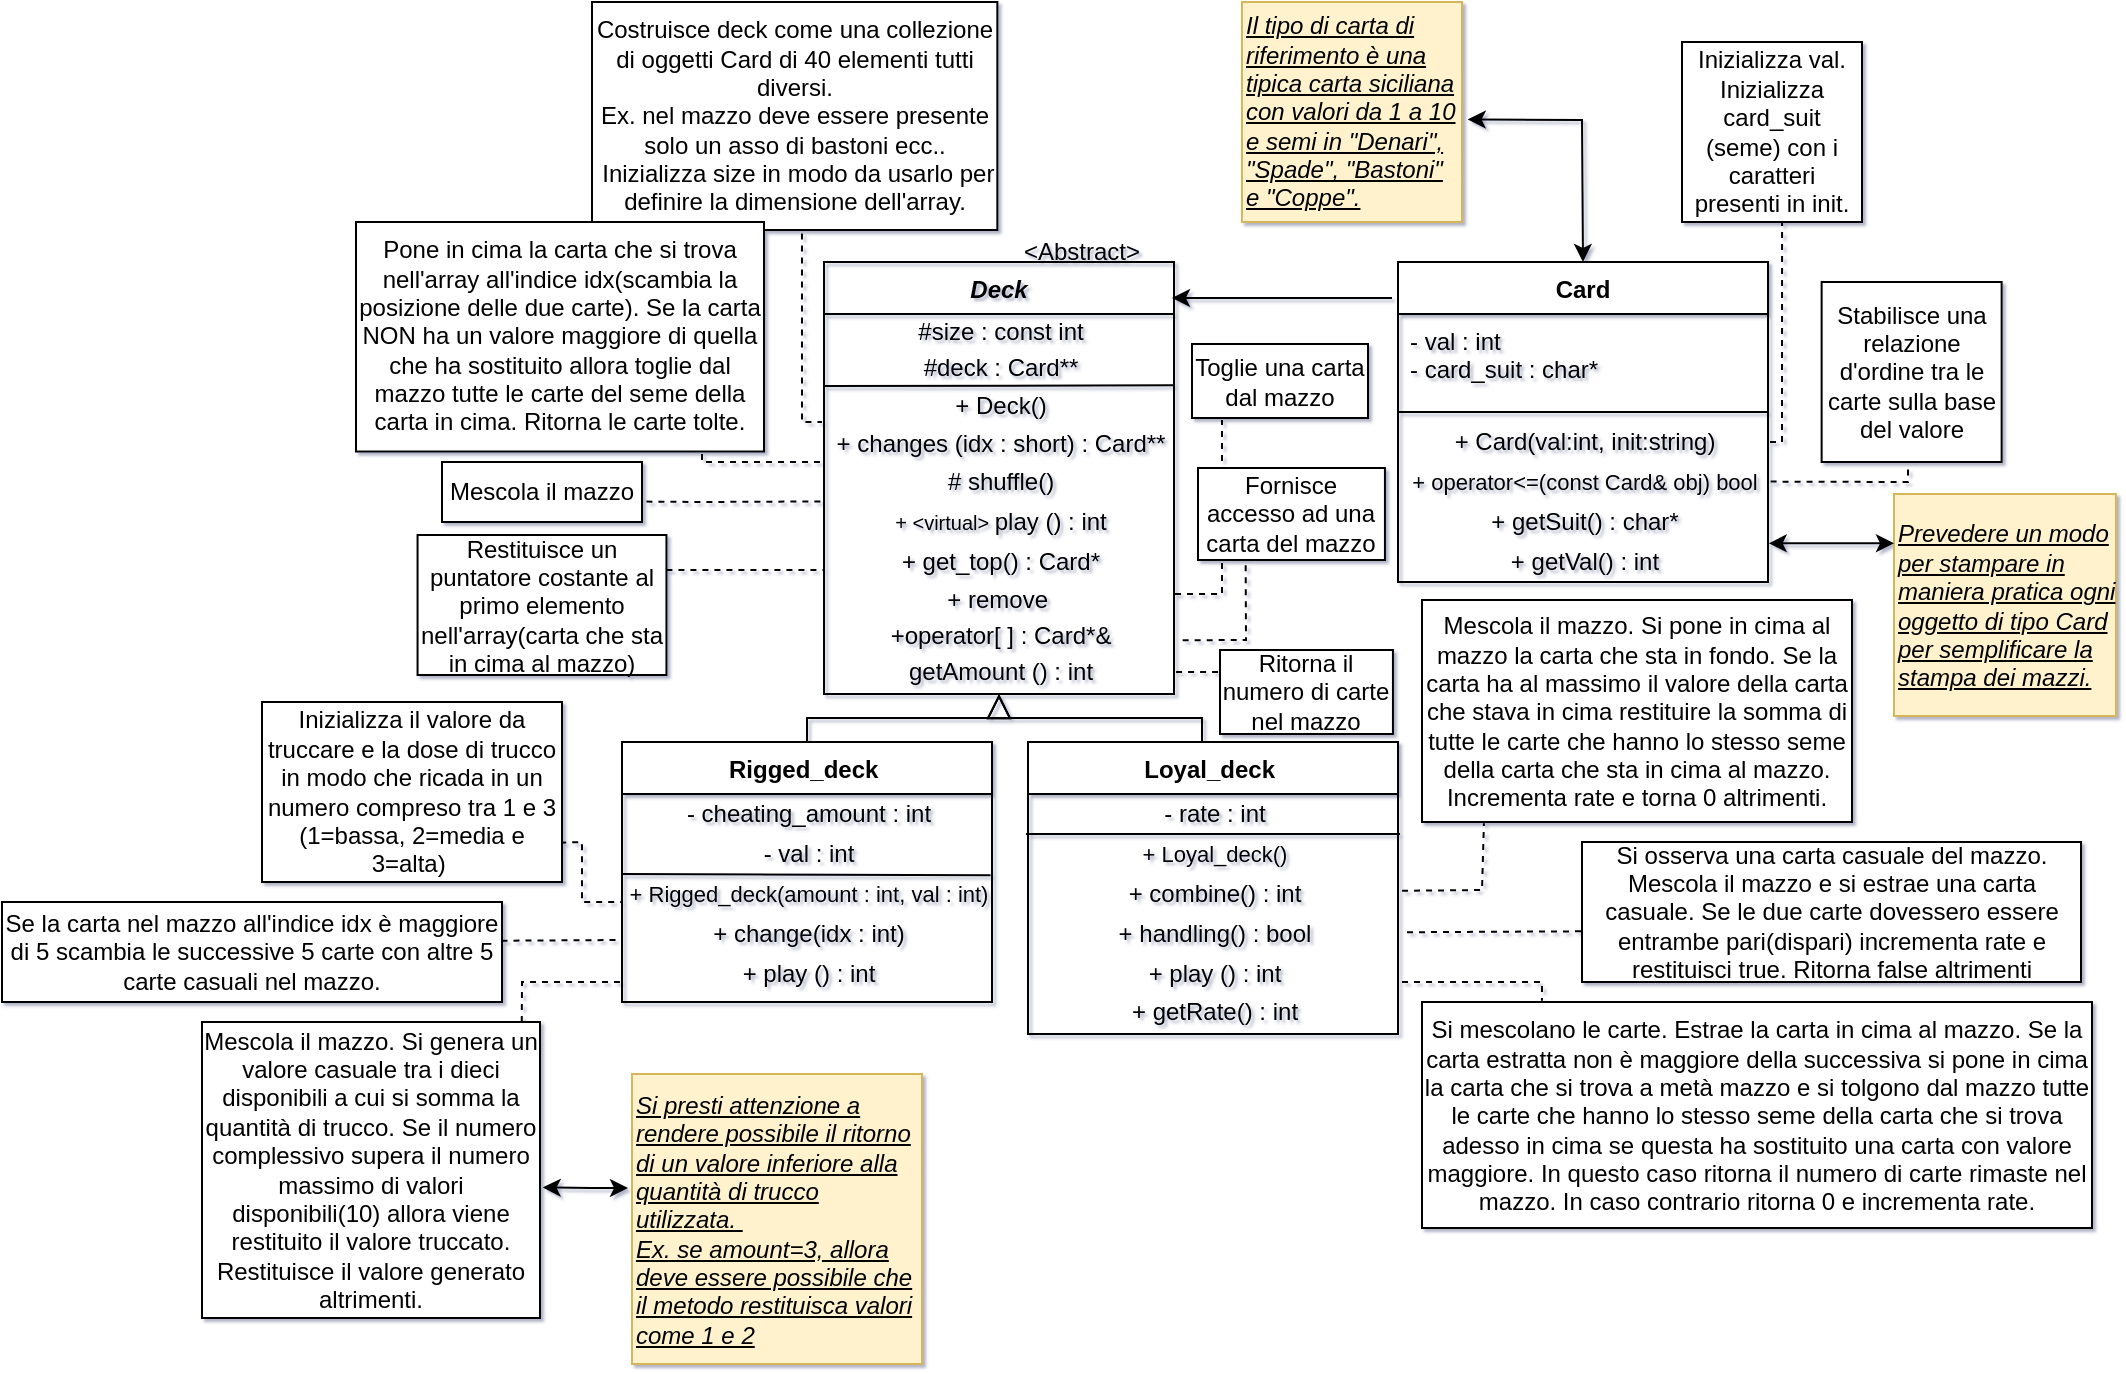 <mxfile version="19.0.3" type="device"><diagram id="C5RBs43oDa-KdzZeNtuy" name="Page-1"><mxGraphModel dx="635" dy="1951" grid="0" gridSize="10" guides="1" tooltips="1" connect="1" arrows="1" fold="1" page="0" pageScale="1" pageWidth="1169" pageHeight="1654" background="none" math="0" shadow="1"><root><mxCell id="WIyWlLk6GJQsqaUBKTNV-0"/><mxCell id="WIyWlLk6GJQsqaUBKTNV-1" parent="WIyWlLk6GJQsqaUBKTNV-0"/><mxCell id="zkfFHV4jXpPFQw0GAbJ--0" value="Deck" style="swimlane;fontStyle=3;align=center;verticalAlign=top;childLayout=stackLayout;horizontal=1;startSize=26;horizontalStack=0;resizeParent=1;resizeLast=0;collapsible=1;marginBottom=0;rounded=0;shadow=0;strokeWidth=1;fillColor=none;" parent="WIyWlLk6GJQsqaUBKTNV-1" vertex="1"><mxGeometry x="476" y="-1460" width="175" height="216" as="geometry"><mxRectangle x="230" y="140" width="160" height="26" as="alternateBounds"/></mxGeometry></mxCell><mxCell id="eyawWgIpJ3xUC5jhZNnF-2" value="#size : const int" style="text;html=1;align=center;verticalAlign=middle;resizable=0;points=[];autosize=1;fillColor=none;rounded=0;" parent="zkfFHV4jXpPFQw0GAbJ--0" vertex="1"><mxGeometry y="26" width="175" height="18" as="geometry"/></mxCell><mxCell id="eyawWgIpJ3xUC5jhZNnF-6" value="#deck : Card**" style="text;html=1;align=center;verticalAlign=middle;resizable=0;points=[];autosize=1;fillColor=none;rounded=0;" parent="zkfFHV4jXpPFQw0GAbJ--0" vertex="1"><mxGeometry y="44" width="175" height="18" as="geometry"/></mxCell><mxCell id="PMT_DuQLZ0vraXcpzwZn-3" value="" style="endArrow=none;html=1;rounded=0;" parent="zkfFHV4jXpPFQw0GAbJ--0" edge="1"><mxGeometry width="50" height="50" relative="1" as="geometry"><mxPoint y="62" as="sourcePoint"/><mxPoint x="175" y="61.67" as="targetPoint"/></mxGeometry></mxCell><mxCell id="3FrZ2PRNK94XWwC5RIwO-0" value="+ Deck()" style="text;html=1;align=center;verticalAlign=middle;resizable=0;points=[];autosize=1;fillColor=none;rounded=0;" parent="zkfFHV4jXpPFQw0GAbJ--0" vertex="1"><mxGeometry y="62" width="175" height="20" as="geometry"/></mxCell><mxCell id="3FrZ2PRNK94XWwC5RIwO-16" value="+ changes (idx : short) : Card**" style="text;html=1;align=center;verticalAlign=middle;resizable=0;points=[];autosize=1;fillColor=none;rounded=0;" parent="zkfFHV4jXpPFQw0GAbJ--0" vertex="1"><mxGeometry y="82" width="175" height="18" as="geometry"/></mxCell><mxCell id="3FrZ2PRNK94XWwC5RIwO-8" value="# shuffle()" style="text;html=1;align=center;verticalAlign=middle;resizable=0;points=[];autosize=1;fillColor=none;rounded=0;" parent="zkfFHV4jXpPFQw0GAbJ--0" vertex="1"><mxGeometry y="100" width="175" height="20" as="geometry"/></mxCell><mxCell id="3FrZ2PRNK94XWwC5RIwO-10" value="&lt;font style=&quot;font-size: 10px;&quot;&gt;+ &amp;lt;virtual&amp;gt;&amp;nbsp;&lt;/font&gt;play () : int" style="text;html=1;align=center;verticalAlign=middle;resizable=0;points=[];autosize=1;fillColor=none;rounded=0;" parent="zkfFHV4jXpPFQw0GAbJ--0" vertex="1"><mxGeometry y="120" width="175" height="20" as="geometry"/></mxCell><mxCell id="3FrZ2PRNK94XWwC5RIwO-9" value="+ get_top() : Card*" style="text;html=1;align=center;verticalAlign=middle;resizable=0;points=[];autosize=1;fillColor=none;rounded=0;" parent="zkfFHV4jXpPFQw0GAbJ--0" vertex="1"><mxGeometry y="140" width="175" height="20" as="geometry"/></mxCell><mxCell id="MIJabQ9pSOo4VbCeQqy8-0" value="+ remove&amp;nbsp;" style="text;html=1;align=center;verticalAlign=middle;resizable=0;points=[];autosize=1;fillColor=none;rounded=0;" parent="zkfFHV4jXpPFQw0GAbJ--0" vertex="1"><mxGeometry y="160" width="175" height="18" as="geometry"/></mxCell><mxCell id="eBiub3Nk5mxqj2uQnnXR-0" value="+operator[ ] : Card*&amp;amp;" style="text;html=1;align=center;verticalAlign=middle;resizable=0;points=[];autosize=1;fillColor=none;rounded=0;" parent="zkfFHV4jXpPFQw0GAbJ--0" vertex="1"><mxGeometry y="178" width="175" height="18" as="geometry"/></mxCell><mxCell id="mNuBHBc8Cso_Y5ik1ido-0" value="getAmount () : int" style="text;html=1;align=center;verticalAlign=middle;resizable=0;points=[];autosize=1;fillColor=none;rounded=0;" vertex="1" parent="zkfFHV4jXpPFQw0GAbJ--0"><mxGeometry y="196" width="175" height="18" as="geometry"/></mxCell><mxCell id="zkfFHV4jXpPFQw0GAbJ--6" value="Rigged_deck " style="swimlane;fontStyle=1;align=center;verticalAlign=top;childLayout=stackLayout;horizontal=1;startSize=26;horizontalStack=0;resizeParent=1;resizeLast=0;collapsible=1;marginBottom=0;rounded=0;shadow=0;strokeWidth=1;" parent="WIyWlLk6GJQsqaUBKTNV-1" vertex="1"><mxGeometry x="375" y="-1220" width="185" height="130" as="geometry"><mxRectangle x="130" y="380" width="160" height="26" as="alternateBounds"/></mxGeometry></mxCell><mxCell id="3FrZ2PRNK94XWwC5RIwO-22" value="- cheating_amount : int" style="text;html=1;align=center;verticalAlign=middle;resizable=0;points=[];autosize=1;strokeColor=none;fillColor=none;rounded=0;" parent="zkfFHV4jXpPFQw0GAbJ--6" vertex="1"><mxGeometry y="26" width="185" height="20" as="geometry"/></mxCell><mxCell id="3FrZ2PRNK94XWwC5RIwO-27" value="- val : int" style="text;html=1;align=center;verticalAlign=middle;resizable=0;points=[];autosize=1;strokeColor=none;fillColor=none;rounded=0;" parent="zkfFHV4jXpPFQw0GAbJ--6" vertex="1"><mxGeometry y="46" width="185" height="20" as="geometry"/></mxCell><mxCell id="IEKVEcuxTe4-gx0fKQA5-18" value="" style="endArrow=none;html=1;rounded=0;fontSize=12;entryX=0.996;entryY=0.033;entryDx=0;entryDy=0;entryPerimeter=0;" parent="zkfFHV4jXpPFQw0GAbJ--6" target="3FrZ2PRNK94XWwC5RIwO-26" edge="1"><mxGeometry width="50" height="50" relative="1" as="geometry"><mxPoint y="66" as="sourcePoint"/><mxPoint x="180" y="66" as="targetPoint"/></mxGeometry></mxCell><mxCell id="3FrZ2PRNK94XWwC5RIwO-26" value="&lt;font style=&quot;font-size: 11px;&quot;&gt;+ Rigged_deck(amount : int, val : int)&lt;/font&gt;" style="text;html=1;align=center;verticalAlign=middle;resizable=0;points=[];autosize=1;strokeColor=none;fillColor=none;rounded=0;" parent="zkfFHV4jXpPFQw0GAbJ--6" vertex="1"><mxGeometry y="66" width="185" height="20" as="geometry"/></mxCell><mxCell id="3FrZ2PRNK94XWwC5RIwO-37" value="+ change(idx : int)" style="text;html=1;align=center;verticalAlign=middle;resizable=0;points=[];autosize=1;strokeColor=none;fillColor=none;rounded=0;" parent="zkfFHV4jXpPFQw0GAbJ--6" vertex="1"><mxGeometry y="86" width="185" height="20" as="geometry"/></mxCell><mxCell id="3FrZ2PRNK94XWwC5RIwO-38" value="+ play () : int" style="text;html=1;align=center;verticalAlign=middle;resizable=0;points=[];autosize=1;strokeColor=none;fillColor=none;rounded=0;" parent="zkfFHV4jXpPFQw0GAbJ--6" vertex="1"><mxGeometry y="106" width="185" height="20" as="geometry"/></mxCell><mxCell id="zkfFHV4jXpPFQw0GAbJ--12" value="" style="endArrow=block;endSize=10;endFill=0;shadow=0;strokeWidth=1;rounded=0;edgeStyle=elbowEdgeStyle;elbow=vertical;" parent="WIyWlLk6GJQsqaUBKTNV-1" source="zkfFHV4jXpPFQw0GAbJ--6" target="zkfFHV4jXpPFQw0GAbJ--0" edge="1"><mxGeometry width="160" relative="1" as="geometry"><mxPoint x="455" y="-1377" as="sourcePoint"/><mxPoint x="455" y="-1377" as="targetPoint"/></mxGeometry></mxCell><mxCell id="IEKVEcuxTe4-gx0fKQA5-7" style="edgeStyle=orthogonalEdgeStyle;rounded=0;orthogonalLoop=1;jettySize=auto;html=1;exitX=1;exitY=1;exitDx=0;exitDy=0;fontSize=12;" parent="WIyWlLk6GJQsqaUBKTNV-1" edge="1"><mxGeometry relative="1" as="geometry"><mxPoint x="745.048" y="-1099.857" as="targetPoint"/><mxPoint x="745" y="-1100" as="sourcePoint"/></mxGeometry></mxCell><mxCell id="zkfFHV4jXpPFQw0GAbJ--16" value="" style="endArrow=block;endSize=10;endFill=0;shadow=0;strokeWidth=1;rounded=0;edgeStyle=elbowEdgeStyle;elbow=vertical;" parent="WIyWlLk6GJQsqaUBKTNV-1" target="zkfFHV4jXpPFQw0GAbJ--0" edge="1"><mxGeometry width="160" relative="1" as="geometry"><mxPoint x="665" y="-1220" as="sourcePoint"/><mxPoint x="565" y="-1309" as="targetPoint"/></mxGeometry></mxCell><mxCell id="zkfFHV4jXpPFQw0GAbJ--17" value="Card" style="swimlane;fontStyle=1;align=center;verticalAlign=top;childLayout=stackLayout;horizontal=1;startSize=26;horizontalStack=0;resizeParent=1;resizeLast=0;collapsible=1;marginBottom=0;rounded=0;shadow=0;strokeWidth=1;" parent="WIyWlLk6GJQsqaUBKTNV-1" vertex="1"><mxGeometry x="763" y="-1460" width="185" height="160" as="geometry"><mxRectangle x="550" y="140" width="160" height="26" as="alternateBounds"/></mxGeometry></mxCell><mxCell id="zkfFHV4jXpPFQw0GAbJ--18" value="- val : int&#10;- card_suit : char*" style="text;align=left;verticalAlign=top;spacingLeft=4;spacingRight=4;overflow=hidden;rotatable=0;points=[[0,0.5],[1,0.5]];portConstraint=eastwest;rounded=0;" parent="zkfFHV4jXpPFQw0GAbJ--17" vertex="1"><mxGeometry y="26" width="185" height="44" as="geometry"/></mxCell><mxCell id="zkfFHV4jXpPFQw0GAbJ--23" value="" style="line;html=1;strokeWidth=1;align=left;verticalAlign=middle;spacingTop=-1;spacingLeft=3;spacingRight=3;rotatable=0;labelPosition=right;points=[];portConstraint=eastwest;rounded=0;" parent="zkfFHV4jXpPFQw0GAbJ--17" vertex="1"><mxGeometry y="70" width="185" height="10" as="geometry"/></mxCell><mxCell id="KTWqHYUHQlhUcs9uepsn-0" value="+ Card(val:int, init:string)" style="text;html=1;align=center;verticalAlign=middle;resizable=0;points=[];autosize=1;strokeColor=none;fillColor=none;rounded=0;" parent="zkfFHV4jXpPFQw0GAbJ--17" vertex="1"><mxGeometry y="80" width="185" height="20" as="geometry"/></mxCell><mxCell id="KTWqHYUHQlhUcs9uepsn-10" value="&lt;font style=&quot;font-size: 11px;&quot;&gt;+ operator&amp;lt;=(const Card&amp;amp; obj) bool&lt;/font&gt;" style="text;html=1;align=center;verticalAlign=middle;resizable=0;points=[];autosize=1;strokeColor=none;fillColor=none;rounded=0;" parent="zkfFHV4jXpPFQw0GAbJ--17" vertex="1"><mxGeometry y="100" width="185" height="20" as="geometry"/></mxCell><mxCell id="KTWqHYUHQlhUcs9uepsn-11" value="+ getSuit() : char*" style="text;html=1;align=center;verticalAlign=middle;resizable=0;points=[];autosize=1;strokeColor=none;fillColor=none;rounded=0;" parent="zkfFHV4jXpPFQw0GAbJ--17" vertex="1"><mxGeometry y="120" width="185" height="20" as="geometry"/></mxCell><mxCell id="eyawWgIpJ3xUC5jhZNnF-1" value="&lt;font style=&quot;font-size: 12px;&quot;&gt;+ getVal() : int&lt;/font&gt;" style="text;html=1;align=center;verticalAlign=middle;resizable=0;points=[];autosize=1;strokeColor=none;fillColor=none;rounded=0;" parent="zkfFHV4jXpPFQw0GAbJ--17" vertex="1"><mxGeometry y="140" width="185" height="20" as="geometry"/></mxCell><mxCell id="KTWqHYUHQlhUcs9uepsn-1" value="Inizializza val.&lt;br&gt;Inizializza card_suit (seme) con i caratteri presenti in init." style="whiteSpace=wrap;html=1;aspect=fixed;rounded=0;" parent="WIyWlLk6GJQsqaUBKTNV-1" vertex="1"><mxGeometry x="905" y="-1570" width="90" height="90" as="geometry"/></mxCell><mxCell id="KTWqHYUHQlhUcs9uepsn-3" value="" style="endArrow=none;dashed=1;html=1;rounded=0;entryX=0.556;entryY=1;entryDx=0;entryDy=0;entryPerimeter=0;" parent="WIyWlLk6GJQsqaUBKTNV-1" target="KTWqHYUHQlhUcs9uepsn-1" edge="1"><mxGeometry width="50" height="50" relative="1" as="geometry"><mxPoint x="949" y="-1370" as="sourcePoint"/><mxPoint x="955" y="-1400" as="targetPoint"/><Array as="points"><mxPoint x="955" y="-1370"/></Array></mxGeometry></mxCell><mxCell id="KTWqHYUHQlhUcs9uepsn-12" value="Stabilisce una relazione d'ordine tra le carte sulla base del valore" style="whiteSpace=wrap;html=1;aspect=fixed;rounded=0;" parent="WIyWlLk6GJQsqaUBKTNV-1" vertex="1"><mxGeometry x="974.82" y="-1450" width="90" height="90" as="geometry"/></mxCell><mxCell id="KTWqHYUHQlhUcs9uepsn-13" value="" style="endArrow=none;dashed=1;html=1;rounded=0;exitX=1.007;exitY=0.49;exitDx=0;exitDy=0;exitPerimeter=0;entryX=0.48;entryY=1.026;entryDx=0;entryDy=0;entryPerimeter=0;" parent="WIyWlLk6GJQsqaUBKTNV-1" source="KTWqHYUHQlhUcs9uepsn-10" target="KTWqHYUHQlhUcs9uepsn-12" edge="1"><mxGeometry width="50" height="50" relative="1" as="geometry"><mxPoint x="941.999" y="-1210.2" as="sourcePoint"/><mxPoint x="1014.82" y="-1230" as="targetPoint"/><Array as="points"><mxPoint x="1018" y="-1350"/></Array></mxGeometry></mxCell><mxCell id="eyawWgIpJ3xUC5jhZNnF-4" value="" style="endArrow=classic;html=1;rounded=0;" parent="WIyWlLk6GJQsqaUBKTNV-1" edge="1"><mxGeometry width="50" height="50" relative="1" as="geometry"><mxPoint x="760" y="-1442" as="sourcePoint"/><mxPoint x="650" y="-1442" as="targetPoint"/><Array as="points"/></mxGeometry></mxCell><mxCell id="eyawWgIpJ3xUC5jhZNnF-5" value="&amp;lt;Abstract&amp;gt;" style="text;html=1;strokeColor=none;fillColor=none;align=center;verticalAlign=middle;whiteSpace=wrap;rounded=0;" parent="WIyWlLk6GJQsqaUBKTNV-1" vertex="1"><mxGeometry x="575" y="-1480" width="60" height="30" as="geometry"/></mxCell><mxCell id="3FrZ2PRNK94XWwC5RIwO-1" value="" style="endArrow=none;dashed=1;html=1;rounded=0;exitX=0.518;exitY=1.015;exitDx=0;exitDy=0;exitPerimeter=0;" parent="WIyWlLk6GJQsqaUBKTNV-1" source="3FrZ2PRNK94XWwC5RIwO-2" edge="1"><mxGeometry width="50" height="50" relative="1" as="geometry"><mxPoint x="435" y="-1420" as="sourcePoint"/><mxPoint x="475" y="-1380" as="targetPoint"/><Array as="points"><mxPoint x="465" y="-1380"/></Array></mxGeometry></mxCell><mxCell id="3FrZ2PRNK94XWwC5RIwO-2" value="Costruisce deck come una collezione di oggetti Card di 40 elementi tutti diversi.&lt;br&gt;Ex. nel mazzo deve essere presente solo un asso di bastoni ecc..&lt;br&gt;&amp;nbsp;Inizializza size in modo da usarlo per definire la dimensione dell'array." style="whiteSpace=wrap;html=1;aspect=fixed;rounded=0;" parent="WIyWlLk6GJQsqaUBKTNV-1" vertex="1"><mxGeometry x="360" y="-1590" width="202.67" height="114.01" as="geometry"/></mxCell><mxCell id="3FrZ2PRNK94XWwC5RIwO-4" value="&lt;div style=&quot;&quot;&gt;&lt;u style=&quot;background-color: initial;&quot;&gt;&lt;i&gt;Il tipo di carta di riferimento è una tipica carta siciliana con valori da 1 a 10 e semi in &quot;Denari&quot;, &quot;Spade&quot;, &quot;Bastoni&quot; e &quot;Coppe&quot;.&lt;/i&gt;&lt;/u&gt;&lt;/div&gt;" style="whiteSpace=wrap;html=1;aspect=fixed;align=left;rounded=0;fillColor=#fff2cc;strokeColor=#d6b656;" parent="WIyWlLk6GJQsqaUBKTNV-1" vertex="1"><mxGeometry x="685" y="-1590" width="110" height="110" as="geometry"/></mxCell><mxCell id="3FrZ2PRNK94XWwC5RIwO-6" value="" style="endArrow=classic;startArrow=classic;html=1;rounded=0;exitX=0.5;exitY=0;exitDx=0;exitDy=0;entryX=1.026;entryY=0.534;entryDx=0;entryDy=0;entryPerimeter=0;" parent="WIyWlLk6GJQsqaUBKTNV-1" source="zkfFHV4jXpPFQw0GAbJ--17" target="3FrZ2PRNK94XWwC5RIwO-4" edge="1"><mxGeometry width="50" height="50" relative="1" as="geometry"><mxPoint x="855" y="-1480" as="sourcePoint"/><mxPoint x="905" y="-1530" as="targetPoint"/><Array as="points"><mxPoint x="855" y="-1531"/></Array></mxGeometry></mxCell><mxCell id="3FrZ2PRNK94XWwC5RIwO-11" value="" style="endArrow=none;dashed=1;html=1;rounded=0;entryX=0;entryY=0.7;entryDx=0;entryDy=0;entryPerimeter=0;" parent="WIyWlLk6GJQsqaUBKTNV-1" edge="1"><mxGeometry width="50" height="50" relative="1" as="geometry"><mxPoint x="415" y="-1370" as="sourcePoint"/><mxPoint x="475" y="-1360" as="targetPoint"/><Array as="points"><mxPoint x="415" y="-1360"/></Array></mxGeometry></mxCell><mxCell id="3FrZ2PRNK94XWwC5RIwO-12" value="Pone in cima la carta che si trova nell'array all'indice idx(scambia la posizione delle due carte). Se la carta NON ha un valore maggiore di quella che ha sostituito allora toglie dal mazzo tutte le carte del seme della carta in cima. Ritorna le carte tolte." style="whiteSpace=wrap;html=1;aspect=fixed;rounded=0;" parent="WIyWlLk6GJQsqaUBKTNV-1" vertex="1"><mxGeometry x="242" y="-1480" width="204" height="114.76" as="geometry"/></mxCell><mxCell id="3FrZ2PRNK94XWwC5RIwO-14" value="Mescola il mazzo" style="rounded=0;whiteSpace=wrap;html=1;" parent="WIyWlLk6GJQsqaUBKTNV-1" vertex="1"><mxGeometry x="285" y="-1360" width="100" height="30" as="geometry"/></mxCell><mxCell id="3FrZ2PRNK94XWwC5RIwO-15" value="" style="endArrow=none;dashed=1;html=1;rounded=0;exitX=1.022;exitY=0.66;exitDx=0;exitDy=0;exitPerimeter=0;entryX=-0.002;entryY=0.986;entryDx=0;entryDy=0;entryPerimeter=0;" parent="WIyWlLk6GJQsqaUBKTNV-1" source="3FrZ2PRNK94XWwC5RIwO-14" target="3FrZ2PRNK94XWwC5RIwO-8" edge="1"><mxGeometry width="50" height="50" relative="1" as="geometry"><mxPoint x="415" y="-1350" as="sourcePoint"/><mxPoint x="475" y="-1341" as="targetPoint"/><Array as="points"><mxPoint x="415" y="-1340"/></Array></mxGeometry></mxCell><mxCell id="3FrZ2PRNK94XWwC5RIwO-18" value="Restituisce un puntatore costante al primo elemento nell'array(carta che sta in cima al mazzo)" style="whiteSpace=wrap;html=1;aspect=fixed;rounded=0;" parent="WIyWlLk6GJQsqaUBKTNV-1" vertex="1"><mxGeometry x="272.78" y="-1323.5" width="124.44" height="70" as="geometry"/></mxCell><mxCell id="3FrZ2PRNK94XWwC5RIwO-19" value="" style="endArrow=none;dashed=1;html=1;rounded=0;exitX=1;exitY=0.25;exitDx=0;exitDy=0;" parent="WIyWlLk6GJQsqaUBKTNV-1" source="3FrZ2PRNK94XWwC5RIwO-18" edge="1"><mxGeometry width="50" height="50" relative="1" as="geometry"><mxPoint x="405" y="-1300" as="sourcePoint"/><mxPoint x="476" y="-1306" as="targetPoint"/><Array as="points"/></mxGeometry></mxCell><mxCell id="3FrZ2PRNK94XWwC5RIwO-31" value="" style="endArrow=none;dashed=1;html=1;rounded=0;entryX=0;entryY=0.7;entryDx=0;entryDy=0;entryPerimeter=0;exitX=0.994;exitY=0.782;exitDx=0;exitDy=0;exitPerimeter=0;" parent="WIyWlLk6GJQsqaUBKTNV-1" source="3FrZ2PRNK94XWwC5RIwO-34" target="3FrZ2PRNK94XWwC5RIwO-26" edge="1"><mxGeometry width="50" height="50" relative="1" as="geometry"><mxPoint x="252.503" y="-1231.18" as="sourcePoint"/><mxPoint x="399.44" y="-1220" as="targetPoint"/><Array as="points"><mxPoint x="355" y="-1170"/><mxPoint x="355" y="-1140"/></Array></mxGeometry></mxCell><mxCell id="3FrZ2PRNK94XWwC5RIwO-34" value="Inizializza il valore da truccare e la dose di trucco in modo che ricada in un numero compreso tra 1 e 3 (1=bassa, 2=media e 3=alta)&amp;nbsp;" style="rounded=0;whiteSpace=wrap;html=1;" parent="WIyWlLk6GJQsqaUBKTNV-1" vertex="1"><mxGeometry x="195" y="-1240" width="150" height="90" as="geometry"/></mxCell><mxCell id="IEKVEcuxTe4-gx0fKQA5-0" value="Mescola il mazzo. Si genera un valore casuale tra i dieci disponibili a cui si somma la quantità di trucco. Se il numero complessivo supera il numero massimo di valori disponibili(10) allora viene restituito il valore truccato. Restituisce il valore generato altrimenti." style="rounded=0;whiteSpace=wrap;html=1;" parent="WIyWlLk6GJQsqaUBKTNV-1" vertex="1"><mxGeometry x="165" y="-1080" width="169" height="148" as="geometry"/></mxCell><mxCell id="IEKVEcuxTe4-gx0fKQA5-1" value="" style="endArrow=none;dashed=1;html=1;rounded=0;fontSize=11;exitX=0.946;exitY=0;exitDx=0;exitDy=0;exitPerimeter=0;entryX=0;entryY=0.7;entryDx=0;entryDy=0;entryPerimeter=0;" parent="WIyWlLk6GJQsqaUBKTNV-1" source="IEKVEcuxTe4-gx0fKQA5-0" target="3FrZ2PRNK94XWwC5RIwO-38" edge="1"><mxGeometry width="50" height="50" relative="1" as="geometry"><mxPoint x="405" y="-1140" as="sourcePoint"/><mxPoint x="455" y="-1190" as="targetPoint"/><Array as="points"><mxPoint x="325" y="-1100"/></Array></mxGeometry></mxCell><mxCell id="IEKVEcuxTe4-gx0fKQA5-2" value="Si mescolano le carte. Estrae la carta in cima al mazzo. Se la carta estratta non è maggiore della successiva si pone in cima la carta che si trova a metà mazzo e si tolgono dal mazzo tutte le carte che hanno lo stesso seme della carta che si trova adesso in cima se questa ha sostituito una carta con valore maggiore. In questo caso ritorna il numero di carte rimaste nel mazzo. In caso contrario ritorna 0 e incrementa rate." style="rounded=0;whiteSpace=wrap;html=1;" parent="WIyWlLk6GJQsqaUBKTNV-1" vertex="1"><mxGeometry x="775" y="-1090" width="335" height="113" as="geometry"/></mxCell><mxCell id="IEKVEcuxTe4-gx0fKQA5-5" value="Se la carta nel mazzo all'indice idx è maggiore di 5 scambia le successive 5 carte con altre 5 carte casuali nel mazzo." style="rounded=0;whiteSpace=wrap;html=1;" parent="WIyWlLk6GJQsqaUBKTNV-1" vertex="1"><mxGeometry x="65" y="-1140" width="250" height="50" as="geometry"/></mxCell><mxCell id="IEKVEcuxTe4-gx0fKQA5-6" value="" style="endArrow=none;dashed=1;html=1;rounded=0;fontSize=11;exitX=0.999;exitY=0.387;exitDx=0;exitDy=0;exitPerimeter=0;" parent="WIyWlLk6GJQsqaUBKTNV-1" source="IEKVEcuxTe4-gx0fKQA5-5" edge="1"><mxGeometry width="50" height="50" relative="1" as="geometry"><mxPoint x="255" y="-1140" as="sourcePoint"/><mxPoint x="374" y="-1121" as="targetPoint"/></mxGeometry></mxCell><mxCell id="IEKVEcuxTe4-gx0fKQA5-9" value="Loyal_deck " style="swimlane;fontStyle=1;align=center;verticalAlign=top;childLayout=stackLayout;horizontal=1;startSize=26;horizontalStack=0;resizeParent=1;resizeLast=0;collapsible=1;marginBottom=0;rounded=0;shadow=0;strokeWidth=1;" parent="WIyWlLk6GJQsqaUBKTNV-1" vertex="1"><mxGeometry x="578" y="-1220" width="185" height="146" as="geometry"><mxRectangle x="130" y="380" width="160" height="26" as="alternateBounds"/></mxGeometry></mxCell><mxCell id="IEKVEcuxTe4-gx0fKQA5-10" value="- rate : int" style="text;html=1;align=center;verticalAlign=middle;resizable=0;points=[];autosize=1;strokeColor=none;fillColor=none;rounded=0;" parent="IEKVEcuxTe4-gx0fKQA5-9" vertex="1"><mxGeometry y="26" width="185" height="20" as="geometry"/></mxCell><mxCell id="IEKVEcuxTe4-gx0fKQA5-19" value="" style="endArrow=none;html=1;rounded=0;fontSize=12;" parent="IEKVEcuxTe4-gx0fKQA5-9" edge="1"><mxGeometry width="50" height="50" relative="1" as="geometry"><mxPoint x="-1" y="46" as="sourcePoint"/><mxPoint x="186" y="46" as="targetPoint"/></mxGeometry></mxCell><mxCell id="IEKVEcuxTe4-gx0fKQA5-12" value="&lt;font style=&quot;font-size: 11px;&quot;&gt;+ Loyal_deck()&lt;/font&gt;" style="text;html=1;align=center;verticalAlign=middle;resizable=0;points=[];autosize=1;strokeColor=none;fillColor=none;rounded=0;" parent="IEKVEcuxTe4-gx0fKQA5-9" vertex="1"><mxGeometry y="46" width="185" height="20" as="geometry"/></mxCell><mxCell id="IEKVEcuxTe4-gx0fKQA5-13" value="+ combine() : int" style="text;html=1;align=center;verticalAlign=middle;resizable=0;points=[];autosize=1;strokeColor=none;fillColor=none;rounded=0;" parent="IEKVEcuxTe4-gx0fKQA5-9" vertex="1"><mxGeometry y="66" width="185" height="20" as="geometry"/></mxCell><mxCell id="IEKVEcuxTe4-gx0fKQA5-15" value="+ handling() : bool" style="text;html=1;align=center;verticalAlign=middle;resizable=0;points=[];autosize=1;strokeColor=none;fillColor=none;rounded=0;" parent="IEKVEcuxTe4-gx0fKQA5-9" vertex="1"><mxGeometry y="86" width="185" height="20" as="geometry"/></mxCell><mxCell id="IEKVEcuxTe4-gx0fKQA5-14" value="+ play () : int" style="text;html=1;align=center;verticalAlign=middle;resizable=0;points=[];autosize=1;strokeColor=none;fillColor=none;rounded=0;" parent="IEKVEcuxTe4-gx0fKQA5-9" vertex="1"><mxGeometry y="106" width="185" height="20" as="geometry"/></mxCell><mxCell id="IEKVEcuxTe4-gx0fKQA5-21" value="+ getRate() : int" style="text;html=1;align=center;verticalAlign=middle;resizable=0;points=[];autosize=1;strokeColor=none;fillColor=none;rounded=0;" parent="IEKVEcuxTe4-gx0fKQA5-9" vertex="1"><mxGeometry y="126" width="185" height="18" as="geometry"/></mxCell><mxCell id="IEKVEcuxTe4-gx0fKQA5-20" value="" style="endArrow=none;dashed=1;html=1;rounded=0;fontSize=12;entryX=0.179;entryY=-0.006;entryDx=0;entryDy=0;entryPerimeter=0;" parent="WIyWlLk6GJQsqaUBKTNV-1" target="IEKVEcuxTe4-gx0fKQA5-2" edge="1"><mxGeometry width="50" height="50" relative="1" as="geometry"><mxPoint x="765" y="-1100" as="sourcePoint"/><mxPoint x="833.34" y="-1085.66" as="targetPoint"/><Array as="points"><mxPoint x="835" y="-1100"/></Array></mxGeometry></mxCell><mxCell id="IEKVEcuxTe4-gx0fKQA5-22" value="Mescola il mazzo. Si pone in cima al mazzo la carta che sta in fondo. Se la carta ha al massimo il valore della carta che stava in cima restituire la somma di tutte le carte che hanno lo stesso seme della carta che sta in cima al mazzo. Incrementa rate e torna&amp;nbsp;0 altrimenti." style="rounded=0;whiteSpace=wrap;html=1;" parent="WIyWlLk6GJQsqaUBKTNV-1" vertex="1"><mxGeometry x="775" y="-1291" width="215" height="111" as="geometry"/></mxCell><mxCell id="IEKVEcuxTe4-gx0fKQA5-23" value="" style="endArrow=none;dashed=1;html=1;rounded=0;fontSize=12;exitX=1.011;exitY=0.42;exitDx=0;exitDy=0;exitPerimeter=0;entryX=0.144;entryY=1.006;entryDx=0;entryDy=0;entryPerimeter=0;" parent="WIyWlLk6GJQsqaUBKTNV-1" source="IEKVEcuxTe4-gx0fKQA5-13" target="IEKVEcuxTe4-gx0fKQA5-22" edge="1"><mxGeometry width="50" height="50" relative="1" as="geometry"><mxPoint x="775" y="-1220" as="sourcePoint"/><mxPoint x="825" y="-1270" as="targetPoint"/><Array as="points"><mxPoint x="805" y="-1146"/></Array></mxGeometry></mxCell><mxCell id="IEKVEcuxTe4-gx0fKQA5-25" value="Si osserva una carta casuale del mazzo. Mescola il mazzo e si estrae una carta casuale. Se le due carte dovessero essere entrambe pari(dispari) incrementa rate e restituisci true. Ritorna false altrimenti" style="rounded=0;whiteSpace=wrap;html=1;fontSize=12;" parent="WIyWlLk6GJQsqaUBKTNV-1" vertex="1"><mxGeometry x="855" y="-1170" width="249.5" height="70" as="geometry"/></mxCell><mxCell id="IEKVEcuxTe4-gx0fKQA5-26" value="" style="endArrow=none;dashed=1;html=1;rounded=0;fontSize=12;exitX=-0.002;exitY=0.638;exitDx=0;exitDy=0;exitPerimeter=0;entryX=1.011;entryY=0.46;entryDx=0;entryDy=0;entryPerimeter=0;" parent="WIyWlLk6GJQsqaUBKTNV-1" source="IEKVEcuxTe4-gx0fKQA5-25" target="IEKVEcuxTe4-gx0fKQA5-15" edge="1"><mxGeometry width="50" height="50" relative="1" as="geometry"><mxPoint x="715" y="-1070" as="sourcePoint"/><mxPoint x="805" y="-1140" as="targetPoint"/><Array as="points"><mxPoint x="785" y="-1125"/></Array></mxGeometry></mxCell><mxCell id="PMT_DuQLZ0vraXcpzwZn-1" value="&lt;div style=&quot;&quot;&gt;&lt;u style=&quot;background-color: initial;&quot;&gt;&lt;i&gt;Si presti attenzione a rendere possibile il ritorno di un valore inferiore alla quantità di trucco utilizzata.&amp;nbsp;&lt;/i&gt;&lt;/u&gt;&lt;/div&gt;&lt;div style=&quot;&quot;&gt;&lt;u style=&quot;background-color: initial;&quot;&gt;&lt;i&gt;Ex. se amount=3, allora deve essere possibile che il metodo restituisca valori come 1 e 2&lt;/i&gt;&lt;/u&gt;&lt;/div&gt;" style="whiteSpace=wrap;html=1;aspect=fixed;align=left;rounded=0;fillColor=#fff2cc;strokeColor=#d6b656;" parent="WIyWlLk6GJQsqaUBKTNV-1" vertex="1"><mxGeometry x="380" y="-1054" width="145" height="145" as="geometry"/></mxCell><mxCell id="PMT_DuQLZ0vraXcpzwZn-2" value="" style="endArrow=classic;startArrow=classic;html=1;rounded=0;exitX=1.008;exitY=0.559;exitDx=0;exitDy=0;exitPerimeter=0;" parent="WIyWlLk6GJQsqaUBKTNV-1" source="IEKVEcuxTe4-gx0fKQA5-0" edge="1"><mxGeometry width="50" height="50" relative="1" as="geometry"><mxPoint x="548.5" y="-944" as="sourcePoint"/><mxPoint x="378" y="-997" as="targetPoint"/><Array as="points"><mxPoint x="360" y="-997"/></Array></mxGeometry></mxCell><mxCell id="5eayaUIJh9jTOYojGSfZ-0" value="&lt;div style=&quot;&quot;&gt;&lt;u style=&quot;background-color: initial;&quot;&gt;&lt;i&gt;Prevedere un modo per stampare in maniera pratica ogni oggetto di tipo Card per semplificare la stampa dei mazzi.&lt;/i&gt;&lt;/u&gt;&lt;/div&gt;" style="whiteSpace=wrap;html=1;aspect=fixed;align=left;rounded=0;fillColor=#fff2cc;strokeColor=#d6b656;" parent="WIyWlLk6GJQsqaUBKTNV-1" vertex="1"><mxGeometry x="1011" y="-1344" width="111" height="111" as="geometry"/></mxCell><mxCell id="5eayaUIJh9jTOYojGSfZ-1" value="" style="endArrow=classic;startArrow=classic;html=1;rounded=0;exitX=1.002;exitY=0.033;exitDx=0;exitDy=0;exitPerimeter=0;entryX=0;entryY=0.222;entryDx=0;entryDy=0;entryPerimeter=0;" parent="WIyWlLk6GJQsqaUBKTNV-1" source="eyawWgIpJ3xUC5jhZNnF-1" target="5eayaUIJh9jTOYojGSfZ-0" edge="1"><mxGeometry width="50" height="50" relative="1" as="geometry"><mxPoint x="943" y="-1191" as="sourcePoint"/><mxPoint x="1010" y="-1321" as="targetPoint"/></mxGeometry></mxCell><mxCell id="MIJabQ9pSOo4VbCeQqy8-1" value="Toglie una carta dal mazzo" style="rounded=0;whiteSpace=wrap;html=1;" parent="WIyWlLk6GJQsqaUBKTNV-1" vertex="1"><mxGeometry x="660" y="-1419" width="88" height="37" as="geometry"/></mxCell><mxCell id="MIJabQ9pSOo4VbCeQqy8-2" value="" style="endArrow=none;dashed=1;html=1;rounded=0;exitX=1.003;exitY=0.333;exitDx=0;exitDy=0;exitPerimeter=0;" parent="WIyWlLk6GJQsqaUBKTNV-1" source="MIJabQ9pSOo4VbCeQqy8-0" edge="1"><mxGeometry width="50" height="50" relative="1" as="geometry"><mxPoint x="637" y="-1347" as="sourcePoint"/><mxPoint x="675" y="-1381" as="targetPoint"/><Array as="points"><mxPoint x="675" y="-1294"/></Array></mxGeometry></mxCell><mxCell id="eBiub3Nk5mxqj2uQnnXR-1" value="Fornisce accesso ad una carta del mazzo" style="rounded=0;whiteSpace=wrap;html=1;" parent="WIyWlLk6GJQsqaUBKTNV-1" vertex="1"><mxGeometry x="663" y="-1357" width="93.47" height="46" as="geometry"/></mxCell><mxCell id="eBiub3Nk5mxqj2uQnnXR-3" value="" style="endArrow=none;dashed=1;html=1;rounded=0;entryX=1.014;entryY=0.619;entryDx=0;entryDy=0;entryPerimeter=0;exitX=0.255;exitY=1.058;exitDx=0;exitDy=0;exitPerimeter=0;" parent="WIyWlLk6GJQsqaUBKTNV-1" target="eBiub3Nk5mxqj2uQnnXR-0" edge="1" source="eBiub3Nk5mxqj2uQnnXR-1"><mxGeometry width="50" height="50" relative="1" as="geometry"><mxPoint x="668" y="-1271" as="sourcePoint"/><mxPoint x="617" y="-1289" as="targetPoint"/><Array as="points"><mxPoint x="687" y="-1271"/></Array></mxGeometry></mxCell><mxCell id="mNuBHBc8Cso_Y5ik1ido-2" value="Ritorna il numero di carte nel mazzo" style="rounded=0;whiteSpace=wrap;html=1;" vertex="1" parent="WIyWlLk6GJQsqaUBKTNV-1"><mxGeometry x="674" y="-1266" width="86.47" height="42" as="geometry"/></mxCell><mxCell id="mNuBHBc8Cso_Y5ik1ido-3" value="" style="endArrow=none;dashed=1;html=1;rounded=0;exitX=1.006;exitY=0.5;exitDx=0;exitDy=0;exitPerimeter=0;" edge="1" parent="WIyWlLk6GJQsqaUBKTNV-1" source="mNuBHBc8Cso_Y5ik1ido-0"><mxGeometry width="50" height="50" relative="1" as="geometry"><mxPoint x="747" y="-1259" as="sourcePoint"/><mxPoint x="674" y="-1255" as="targetPoint"/></mxGeometry></mxCell></root></mxGraphModel></diagram></mxfile>